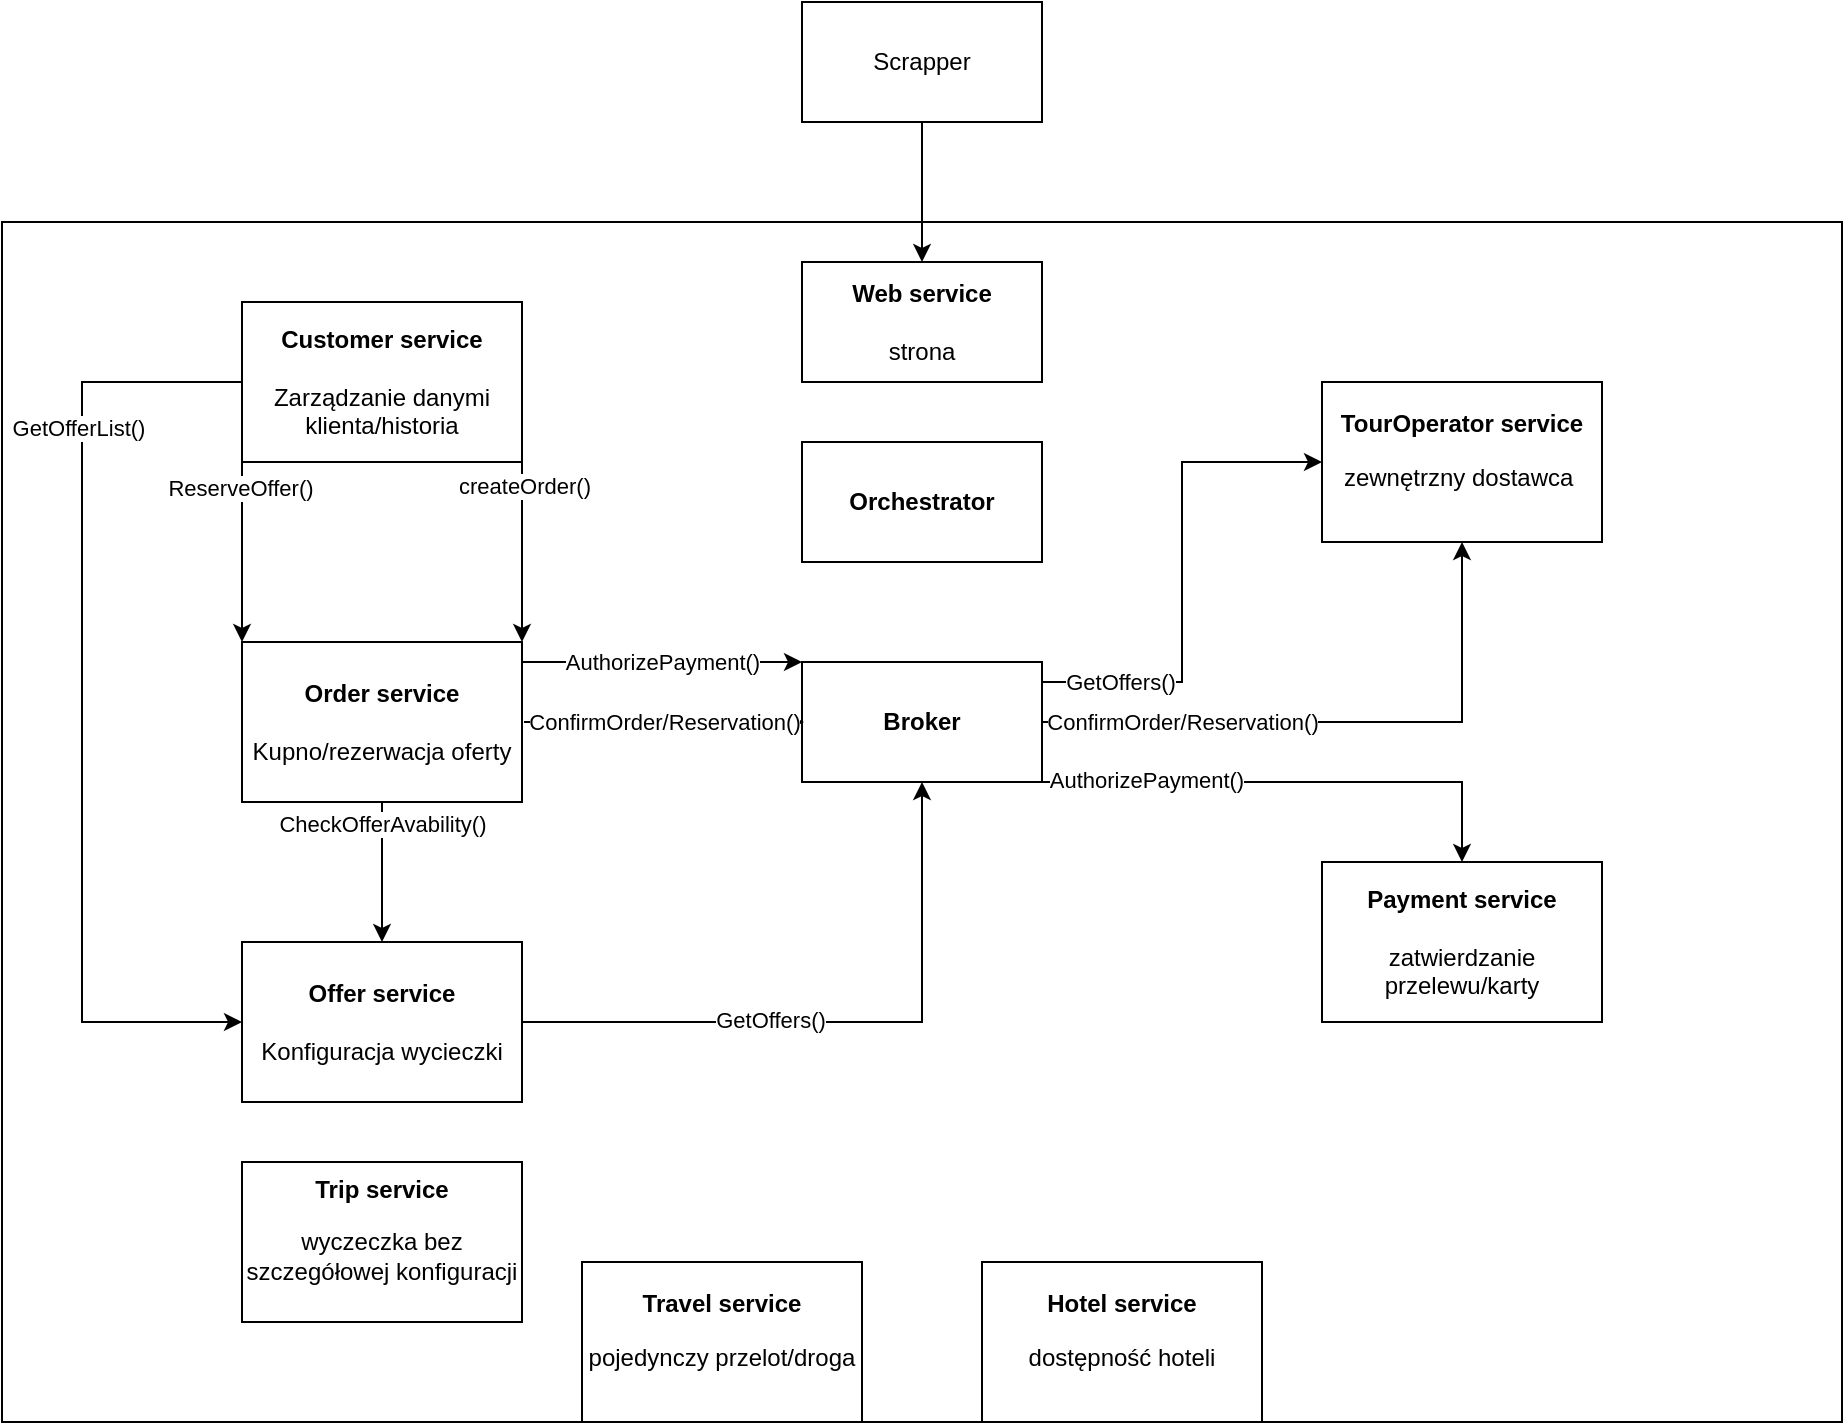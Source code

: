 <mxfile version="17.2.2" type="github">
  <diagram id="kO__wrCLHh8eWBU0QF4_" name="Page-1">
    <mxGraphModel dx="3796" dy="2719" grid="1" gridSize="10" guides="1" tooltips="1" connect="1" arrows="1" fold="1" page="1" pageScale="1" pageWidth="850" pageHeight="1100" math="0" shadow="0">
      <root>
        <mxCell id="0" />
        <mxCell id="1" parent="0" />
        <mxCell id="ezrv8BM9sVap5lZGodFx-9" value="" style="rounded=0;whiteSpace=wrap;html=1;fillColor=none;" parent="1" vertex="1">
          <mxGeometry x="-840" y="-850" width="920" height="600" as="geometry" />
        </mxCell>
        <mxCell id="ezrv8BM9sVap5lZGodFx-1" value="&lt;b&gt;Web service&lt;/b&gt;&lt;br&gt;&lt;br&gt;strona" style="rounded=0;whiteSpace=wrap;html=1;" parent="1" vertex="1">
          <mxGeometry x="-440" y="-830" width="120" height="60" as="geometry" />
        </mxCell>
        <mxCell id="ezrv8BM9sVap5lZGodFx-2" value="&lt;b&gt;Travel&amp;nbsp;service&lt;/b&gt;&lt;br&gt;&lt;p&gt;pojedynczy przelot/droga&lt;/p&gt;" style="rounded=0;whiteSpace=wrap;html=1;" parent="1" vertex="1">
          <mxGeometry x="-550" y="-330" width="140" height="80" as="geometry" />
        </mxCell>
        <mxCell id="ezrv8BM9sVap5lZGodFx-3" value="&lt;b&gt;Offer service&lt;/b&gt;&lt;br&gt;&lt;br&gt;Konfiguracja wycieczki" style="rounded=0;whiteSpace=wrap;html=1;" parent="1" vertex="1">
          <mxGeometry x="-720" y="-490" width="140" height="80" as="geometry" />
        </mxCell>
        <mxCell id="53pI2VVZi_R9F05QZi0w-8" style="edgeStyle=orthogonalEdgeStyle;rounded=0;orthogonalLoop=1;jettySize=auto;html=1;entryX=0;entryY=0.5;entryDx=0;entryDy=0;" parent="1" source="ezrv8BM9sVap5lZGodFx-4" target="ezrv8BM9sVap5lZGodFx-7" edge="1">
          <mxGeometry relative="1" as="geometry">
            <Array as="points">
              <mxPoint x="-250" y="-620" />
              <mxPoint x="-250" y="-730" />
            </Array>
          </mxGeometry>
        </mxCell>
        <mxCell id="53pI2VVZi_R9F05QZi0w-9" value="GetOffers()" style="edgeLabel;html=1;align=center;verticalAlign=middle;resizable=0;points=[];" parent="53pI2VVZi_R9F05QZi0w-8" vertex="1" connectable="0">
          <mxGeometry x="-0.818" relative="1" as="geometry">
            <mxPoint x="16" as="offset" />
          </mxGeometry>
        </mxCell>
        <mxCell id="53pI2VVZi_R9F05QZi0w-23" style="edgeStyle=orthogonalEdgeStyle;rounded=0;orthogonalLoop=1;jettySize=auto;html=1;" parent="1" source="ezrv8BM9sVap5lZGodFx-4" target="ezrv8BM9sVap5lZGodFx-7" edge="1">
          <mxGeometry relative="1" as="geometry" />
        </mxCell>
        <mxCell id="53pI2VVZi_R9F05QZi0w-24" value="&lt;span style=&quot;color: rgba(0 , 0 , 0 , 0) ; font-family: monospace ; font-size: 0px ; background-color: rgb(248 , 249 , 250)&quot;&gt;%3CmxGraphModel%3E%3Croot%3E%3CmxCell%20id%3D%220%22%2F%3E%3CmxCell%20id%3D%221%22%20parent%3D%220%22%2F%3E%3CmxCell%20id%3D%222%22%20value%3D%22CreateOrder%2FReservation()%22%20style%3D%22edgeLabel%3Bhtml%3D1%3Balign%3Dcenter%3BverticalAlign%3Dmiddle%3Bresizable%3D0%3Bpoints%3D%5B%5D%3B%22%20vertex%3D%221%22%20connectable%3D%220%22%20parent%3D%221%22%3E%3CmxGeometry%20x%3D%22210%22%20y%3D%22250%22%20as%3D%22geometry%22%2F%3E%3C%2FmxCell%3E%3C%2Froot%3E%3C%2FmxGraphModel%3E&lt;/span&gt;" style="edgeLabel;html=1;align=center;verticalAlign=middle;resizable=0;points=[];" parent="53pI2VVZi_R9F05QZi0w-23" vertex="1" connectable="0">
          <mxGeometry x="-0.873" y="1" relative="1" as="geometry">
            <mxPoint as="offset" />
          </mxGeometry>
        </mxCell>
        <mxCell id="53pI2VVZi_R9F05QZi0w-25" value="ConfirmOrder/Reservation()" style="edgeLabel;html=1;align=center;verticalAlign=middle;resizable=0;points=[];" parent="53pI2VVZi_R9F05QZi0w-23" vertex="1" connectable="0">
          <mxGeometry x="-0.849" relative="1" as="geometry">
            <mxPoint x="47" as="offset" />
          </mxGeometry>
        </mxCell>
        <mxCell id="53pI2VVZi_R9F05QZi0w-28" style="edgeStyle=orthogonalEdgeStyle;rounded=0;orthogonalLoop=1;jettySize=auto;html=1;" parent="1" source="ezrv8BM9sVap5lZGodFx-4" target="ezrv8BM9sVap5lZGodFx-5" edge="1">
          <mxGeometry relative="1" as="geometry">
            <Array as="points">
              <mxPoint x="-110" y="-570" />
            </Array>
          </mxGeometry>
        </mxCell>
        <mxCell id="53pI2VVZi_R9F05QZi0w-29" value="&lt;span style=&quot;color: rgba(0 , 0 , 0 , 0) ; font-family: monospace ; font-size: 0px ; background-color: rgb(248 , 249 , 250)&quot;&gt;%3CmxGraphModel%3E%3Croot%3E%3CmxCell%20id%3D%220%22%2F%3E%3CmxCell%20id%3D%221%22%20parent%3D%220%22%2F%3E%3CmxCell%20id%3D%222%22%20value%3D%22ApprovePayment()%22%20style%3D%22edgeLabel%3Bhtml%3D1%3Balign%3Dcenter%3BverticalAlign%3Dmiddle%3Bresizable%3D0%3Bpoints%3D%5B%5D%3B%22%20vertex%3D%221%22%20connectable%3D%220%22%20parent%3D%221%22%3E%3CmxGeometry%20x%3D%22210.238%22%20y%3D%22220%22%20as%3D%22geometry%22%2F%3E%3C%2FmxCell%3E%3C%2Froot%3E%3C%2FmxGraphModel%3E&lt;/span&gt;" style="edgeLabel;html=1;align=center;verticalAlign=middle;resizable=0;points=[];" parent="53pI2VVZi_R9F05QZi0w-28" vertex="1" connectable="0">
          <mxGeometry x="-0.669" y="1" relative="1" as="geometry">
            <mxPoint as="offset" />
          </mxGeometry>
        </mxCell>
        <mxCell id="53pI2VVZi_R9F05QZi0w-30" value="AuthorizePayment()" style="edgeLabel;html=1;align=center;verticalAlign=middle;resizable=0;points=[];" parent="53pI2VVZi_R9F05QZi0w-28" vertex="1" connectable="0">
          <mxGeometry x="-0.589" y="1" relative="1" as="geometry">
            <mxPoint as="offset" />
          </mxGeometry>
        </mxCell>
        <mxCell id="ezrv8BM9sVap5lZGodFx-4" value="&lt;b&gt;Broker&lt;/b&gt;" style="rounded=0;whiteSpace=wrap;html=1;" parent="1" vertex="1">
          <mxGeometry x="-440" y="-630" width="120" height="60" as="geometry" />
        </mxCell>
        <mxCell id="ezrv8BM9sVap5lZGodFx-5" value="&lt;b&gt;Payment service&lt;/b&gt;&lt;br&gt;&lt;br&gt;zatwierdzanie przelewu/karty" style="rounded=0;whiteSpace=wrap;html=1;" parent="1" vertex="1">
          <mxGeometry x="-180" y="-530" width="140" height="80" as="geometry" />
        </mxCell>
        <mxCell id="53pI2VVZi_R9F05QZi0w-4" style="edgeStyle=orthogonalEdgeStyle;rounded=0;orthogonalLoop=1;jettySize=auto;html=1;exitX=1;exitY=0.5;exitDx=0;exitDy=0;" parent="1" source="ezrv8BM9sVap5lZGodFx-3" target="ezrv8BM9sVap5lZGodFx-4" edge="1">
          <mxGeometry relative="1" as="geometry" />
        </mxCell>
        <mxCell id="53pI2VVZi_R9F05QZi0w-7" value="GetOffers()" style="edgeLabel;html=1;align=center;verticalAlign=middle;resizable=0;points=[];" parent="53pI2VVZi_R9F05QZi0w-4" vertex="1" connectable="0">
          <mxGeometry x="-0.226" y="1" relative="1" as="geometry">
            <mxPoint as="offset" />
          </mxGeometry>
        </mxCell>
        <mxCell id="53pI2VVZi_R9F05QZi0w-12" style="edgeStyle=orthogonalEdgeStyle;rounded=0;orthogonalLoop=1;jettySize=auto;html=1;" parent="1" source="ezrv8BM9sVap5lZGodFx-6" target="ezrv8BM9sVap5lZGodFx-3" edge="1">
          <mxGeometry relative="1" as="geometry">
            <Array as="points">
              <mxPoint x="-650" y="-530" />
              <mxPoint x="-650" y="-530" />
            </Array>
          </mxGeometry>
        </mxCell>
        <mxCell id="53pI2VVZi_R9F05QZi0w-13" value="CheckOfferAvability()" style="edgeLabel;html=1;align=center;verticalAlign=middle;resizable=0;points=[];" parent="53pI2VVZi_R9F05QZi0w-12" vertex="1" connectable="0">
          <mxGeometry x="-0.701" relative="1" as="geometry">
            <mxPoint as="offset" />
          </mxGeometry>
        </mxCell>
        <mxCell id="53pI2VVZi_R9F05QZi0w-20" style="edgeStyle=orthogonalEdgeStyle;rounded=0;orthogonalLoop=1;jettySize=auto;html=1;" parent="1" edge="1">
          <mxGeometry relative="1" as="geometry">
            <mxPoint x="-579" y="-600" as="sourcePoint" />
            <mxPoint x="-439" y="-600" as="targetPoint" />
            <Array as="points">
              <mxPoint x="-549" y="-600" />
              <mxPoint x="-549" y="-600" />
            </Array>
          </mxGeometry>
        </mxCell>
        <mxCell id="53pI2VVZi_R9F05QZi0w-22" value="ConfirmOrder/Reservation()" style="edgeLabel;html=1;align=center;verticalAlign=middle;resizable=0;points=[];" parent="53pI2VVZi_R9F05QZi0w-20" vertex="1" connectable="0">
          <mxGeometry x="-0.202" relative="1" as="geometry">
            <mxPoint x="14" as="offset" />
          </mxGeometry>
        </mxCell>
        <mxCell id="53pI2VVZi_R9F05QZi0w-26" style="edgeStyle=orthogonalEdgeStyle;rounded=0;orthogonalLoop=1;jettySize=auto;html=1;" parent="1" source="ezrv8BM9sVap5lZGodFx-6" target="ezrv8BM9sVap5lZGodFx-4" edge="1">
          <mxGeometry relative="1" as="geometry">
            <Array as="points">
              <mxPoint x="-530" y="-630" />
              <mxPoint x="-530" y="-630" />
            </Array>
          </mxGeometry>
        </mxCell>
        <mxCell id="53pI2VVZi_R9F05QZi0w-27" value="AuthorizePayment()" style="edgeLabel;html=1;align=center;verticalAlign=middle;resizable=0;points=[];" parent="53pI2VVZi_R9F05QZi0w-26" vertex="1" connectable="0">
          <mxGeometry x="-0.355" relative="1" as="geometry">
            <mxPoint x="25" as="offset" />
          </mxGeometry>
        </mxCell>
        <mxCell id="ezrv8BM9sVap5lZGodFx-6" value="&lt;b&gt;Order service&lt;/b&gt;&lt;br&gt;&lt;br&gt;Kupno/rezerwacja oferty" style="rounded=0;whiteSpace=wrap;html=1;" parent="1" vertex="1">
          <mxGeometry x="-720" y="-640" width="140" height="80" as="geometry" />
        </mxCell>
        <mxCell id="ezrv8BM9sVap5lZGodFx-7" value="&lt;b&gt;TourOperator service&lt;/b&gt;&lt;br&gt;&lt;p&gt;zewnętrzny dostawca&amp;nbsp;&lt;/p&gt;" style="rounded=0;whiteSpace=wrap;html=1;" parent="1" vertex="1">
          <mxGeometry x="-180" y="-770" width="140" height="80" as="geometry" />
        </mxCell>
        <mxCell id="ezrv8BM9sVap5lZGodFx-11" style="edgeStyle=orthogonalEdgeStyle;rounded=0;orthogonalLoop=1;jettySize=auto;html=1;" parent="1" source="ezrv8BM9sVap5lZGodFx-10" target="ezrv8BM9sVap5lZGodFx-1" edge="1">
          <mxGeometry relative="1" as="geometry" />
        </mxCell>
        <mxCell id="ezrv8BM9sVap5lZGodFx-10" value="Scrapper" style="rounded=0;whiteSpace=wrap;html=1;fillColor=none;" parent="1" vertex="1">
          <mxGeometry x="-440" y="-960" width="120" height="60" as="geometry" />
        </mxCell>
        <mxCell id="ezrv8BM9sVap5lZGodFx-12" value="&lt;b&gt;Hotel service&lt;/b&gt;&lt;br&gt;&lt;p&gt;dostępność hoteli&lt;/p&gt;" style="rounded=0;whiteSpace=wrap;html=1;" parent="1" vertex="1">
          <mxGeometry x="-350" y="-330" width="140" height="80" as="geometry" />
        </mxCell>
        <mxCell id="53pI2VVZi_R9F05QZi0w-1" value="&lt;b&gt;Orchestrator&lt;/b&gt;" style="rounded=0;whiteSpace=wrap;html=1;" parent="1" vertex="1">
          <mxGeometry x="-440" y="-740" width="120" height="60" as="geometry" />
        </mxCell>
        <mxCell id="53pI2VVZi_R9F05QZi0w-10" style="edgeStyle=orthogonalEdgeStyle;rounded=0;orthogonalLoop=1;jettySize=auto;html=1;" parent="1" source="53pI2VVZi_R9F05QZi0w-3" target="ezrv8BM9sVap5lZGodFx-6" edge="1">
          <mxGeometry relative="1" as="geometry">
            <Array as="points">
              <mxPoint x="-720" y="-700" />
              <mxPoint x="-720" y="-700" />
            </Array>
          </mxGeometry>
        </mxCell>
        <mxCell id="53pI2VVZi_R9F05QZi0w-11" value="ReserveOffer()" style="edgeLabel;html=1;align=center;verticalAlign=middle;resizable=0;points=[];" parent="53pI2VVZi_R9F05QZi0w-10" vertex="1" connectable="0">
          <mxGeometry x="-0.713" y="-1" relative="1" as="geometry">
            <mxPoint as="offset" />
          </mxGeometry>
        </mxCell>
        <mxCell id="53pI2VVZi_R9F05QZi0w-14" style="edgeStyle=orthogonalEdgeStyle;rounded=0;orthogonalLoop=1;jettySize=auto;html=1;" parent="1" source="53pI2VVZi_R9F05QZi0w-3" target="ezrv8BM9sVap5lZGodFx-6" edge="1">
          <mxGeometry relative="1" as="geometry">
            <Array as="points">
              <mxPoint x="-580" y="-670" />
              <mxPoint x="-580" y="-670" />
            </Array>
          </mxGeometry>
        </mxCell>
        <mxCell id="53pI2VVZi_R9F05QZi0w-15" value="createOrder()" style="edgeLabel;html=1;align=center;verticalAlign=middle;resizable=0;points=[];" parent="53pI2VVZi_R9F05QZi0w-14" vertex="1" connectable="0">
          <mxGeometry x="-0.744" y="1" relative="1" as="geometry">
            <mxPoint as="offset" />
          </mxGeometry>
        </mxCell>
        <mxCell id="53pI2VVZi_R9F05QZi0w-16" style="edgeStyle=orthogonalEdgeStyle;rounded=0;orthogonalLoop=1;jettySize=auto;html=1;" parent="1" source="53pI2VVZi_R9F05QZi0w-3" target="ezrv8BM9sVap5lZGodFx-3" edge="1">
          <mxGeometry relative="1" as="geometry">
            <Array as="points">
              <mxPoint x="-800" y="-770.0" />
              <mxPoint x="-800" y="-450" />
            </Array>
          </mxGeometry>
        </mxCell>
        <mxCell id="53pI2VVZi_R9F05QZi0w-17" value="GetOfferList()" style="edgeLabel;html=1;align=center;verticalAlign=middle;resizable=0;points=[];" parent="53pI2VVZi_R9F05QZi0w-16" vertex="1" connectable="0">
          <mxGeometry x="-0.573" y="-2" relative="1" as="geometry">
            <mxPoint as="offset" />
          </mxGeometry>
        </mxCell>
        <mxCell id="53pI2VVZi_R9F05QZi0w-3" value="&lt;b&gt;Customer service&lt;/b&gt;&lt;br&gt;&lt;br&gt;Zarządzanie danymi klienta/historia" style="rounded=0;whiteSpace=wrap;html=1;" parent="1" vertex="1">
          <mxGeometry x="-720" y="-810" width="140" height="80" as="geometry" />
        </mxCell>
        <mxCell id="53pI2VVZi_R9F05QZi0w-18" value="&lt;b&gt;Trip service&lt;/b&gt;&lt;br&gt;&lt;p&gt;wyczeczka bez szczegółowej konfiguracji&lt;/p&gt;" style="rounded=0;whiteSpace=wrap;html=1;" parent="1" vertex="1">
          <mxGeometry x="-720" y="-380" width="140" height="80" as="geometry" />
        </mxCell>
      </root>
    </mxGraphModel>
  </diagram>
</mxfile>
